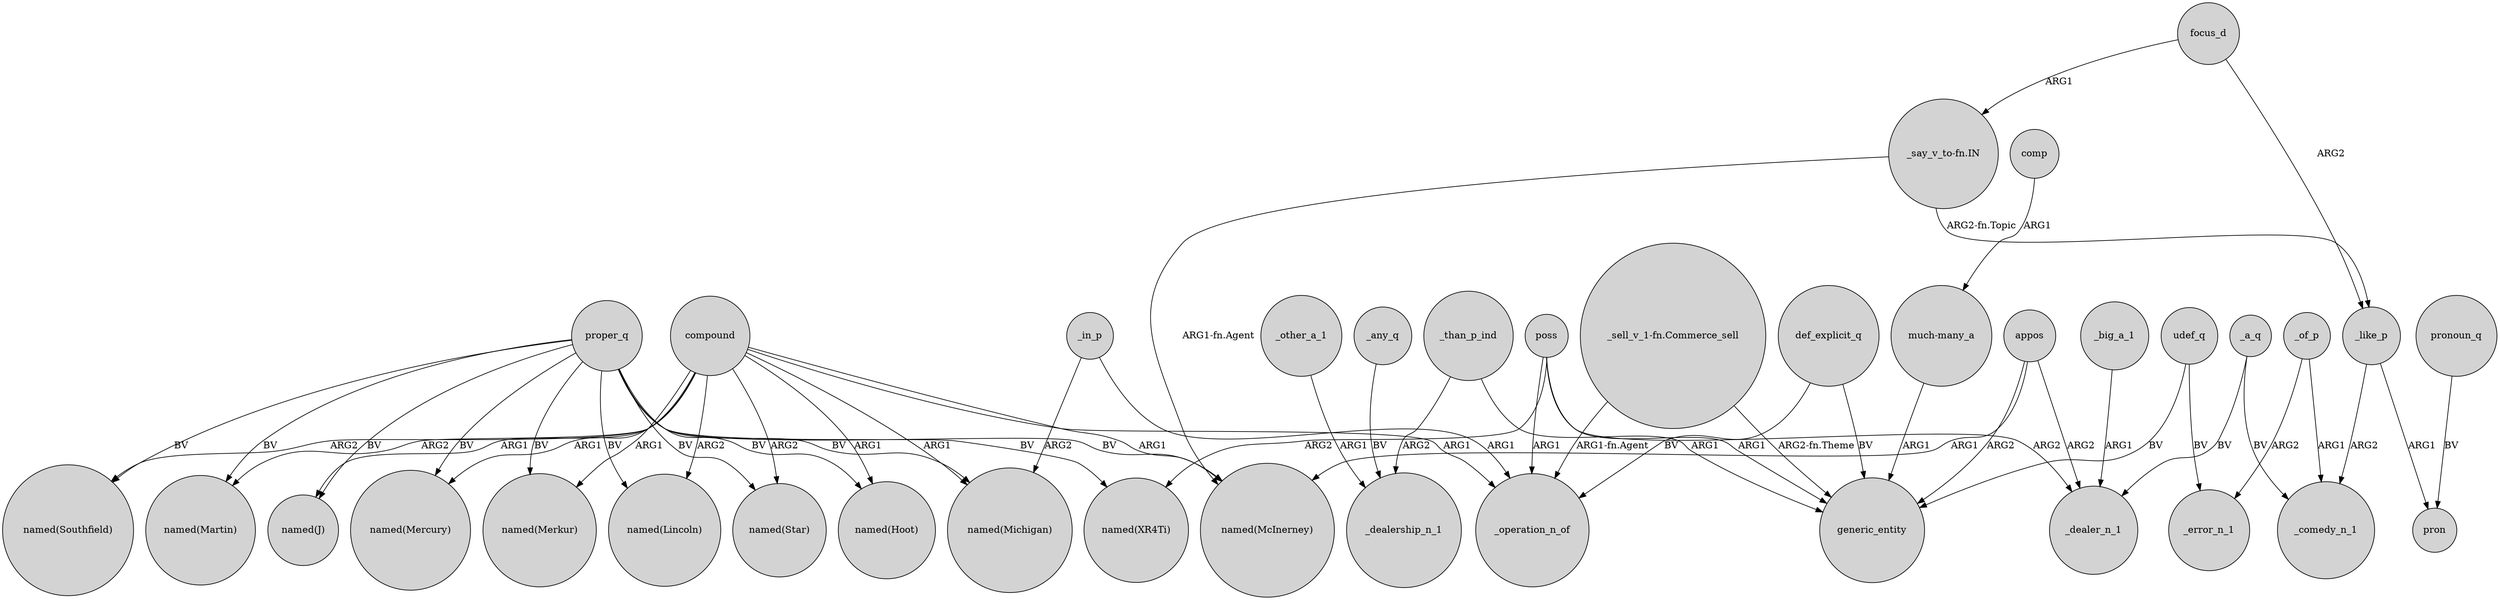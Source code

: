 digraph {
	node [shape=circle style=filled]
	compound -> "named(Southfield)" [label=ARG2]
	_of_p -> _error_n_1 [label=ARG2]
	compound -> "named(McInerney)" [label=ARG1]
	compound -> _operation_n_of [label=ARG1]
	_than_p_ind -> _dealership_n_1 [label=ARG2]
	poss -> generic_entity [label=ARG1]
	_other_a_1 -> _dealership_n_1 [label=ARG1]
	compound -> "named(Lincoln)" [label=ARG2]
	udef_q -> generic_entity [label=BV]
	focus_d -> _like_p [label=ARG2]
	poss -> _operation_n_of [label=ARG1]
	compound -> "named(Hoot)" [label=ARG1]
	proper_q -> "named(Merkur)" [label=BV]
	"much-many_a" -> generic_entity [label=ARG1]
	proper_q -> "named(McInerney)" [label=BV]
	proper_q -> "named(Star)" [label=BV]
	"_sell_v_1-fn.Commerce_sell" -> _operation_n_of [label="ARG1-fn.Agent"]
	proper_q -> "named(J)" [label=BV]
	def_explicit_q -> generic_entity [label=BV]
	_in_p -> "named(Michigan)" [label=ARG2]
	proper_q -> "named(Mercury)" [label=BV]
	appos -> _dealer_n_1 [label=ARG2]
	_like_p -> pron [label=ARG1]
	proper_q -> "named(Hoot)" [label=BV]
	compound -> "named(Merkur)" [label=ARG1]
	appos -> generic_entity [label=ARG2]
	"_say_v_to-fn.IN" -> _like_p [label="ARG2-fn.Topic"]
	compound -> "named(Martin)" [label=ARG2]
	proper_q -> "named(Lincoln)" [label=BV]
	_of_p -> _comedy_n_1 [label=ARG1]
	"_sell_v_1-fn.Commerce_sell" -> generic_entity [label="ARG2-fn.Theme"]
	pronoun_q -> pron [label=BV]
	def_explicit_q -> _operation_n_of [label=BV]
	compound -> "named(Star)" [label=ARG2]
	comp -> "much-many_a" [label=ARG1]
	proper_q -> "named(Michigan)" [label=BV]
	poss -> _dealer_n_1 [label=ARG2]
	compound -> "named(Michigan)" [label=ARG1]
	_like_p -> _comedy_n_1 [label=ARG2]
	proper_q -> "named(Martin)" [label=BV]
	_in_p -> _operation_n_of [label=ARG1]
	_a_q -> _comedy_n_1 [label=BV]
	compound -> "named(Mercury)" [label=ARG1]
	proper_q -> "named(XR4Ti)" [label=BV]
	appos -> "named(McInerney)" [label=ARG1]
	_than_p_ind -> generic_entity [label=ARG1]
	_a_q -> _dealer_n_1 [label=BV]
	udef_q -> _error_n_1 [label=BV]
	_big_a_1 -> _dealer_n_1 [label=ARG1]
	poss -> "named(XR4Ti)" [label=ARG2]
	proper_q -> "named(Southfield)" [label=BV]
	"_say_v_to-fn.IN" -> "named(McInerney)" [label="ARG1-fn.Agent"]
	_any_q -> _dealership_n_1 [label=BV]
	focus_d -> "_say_v_to-fn.IN" [label=ARG1]
	compound -> "named(J)" [label=ARG1]
}
